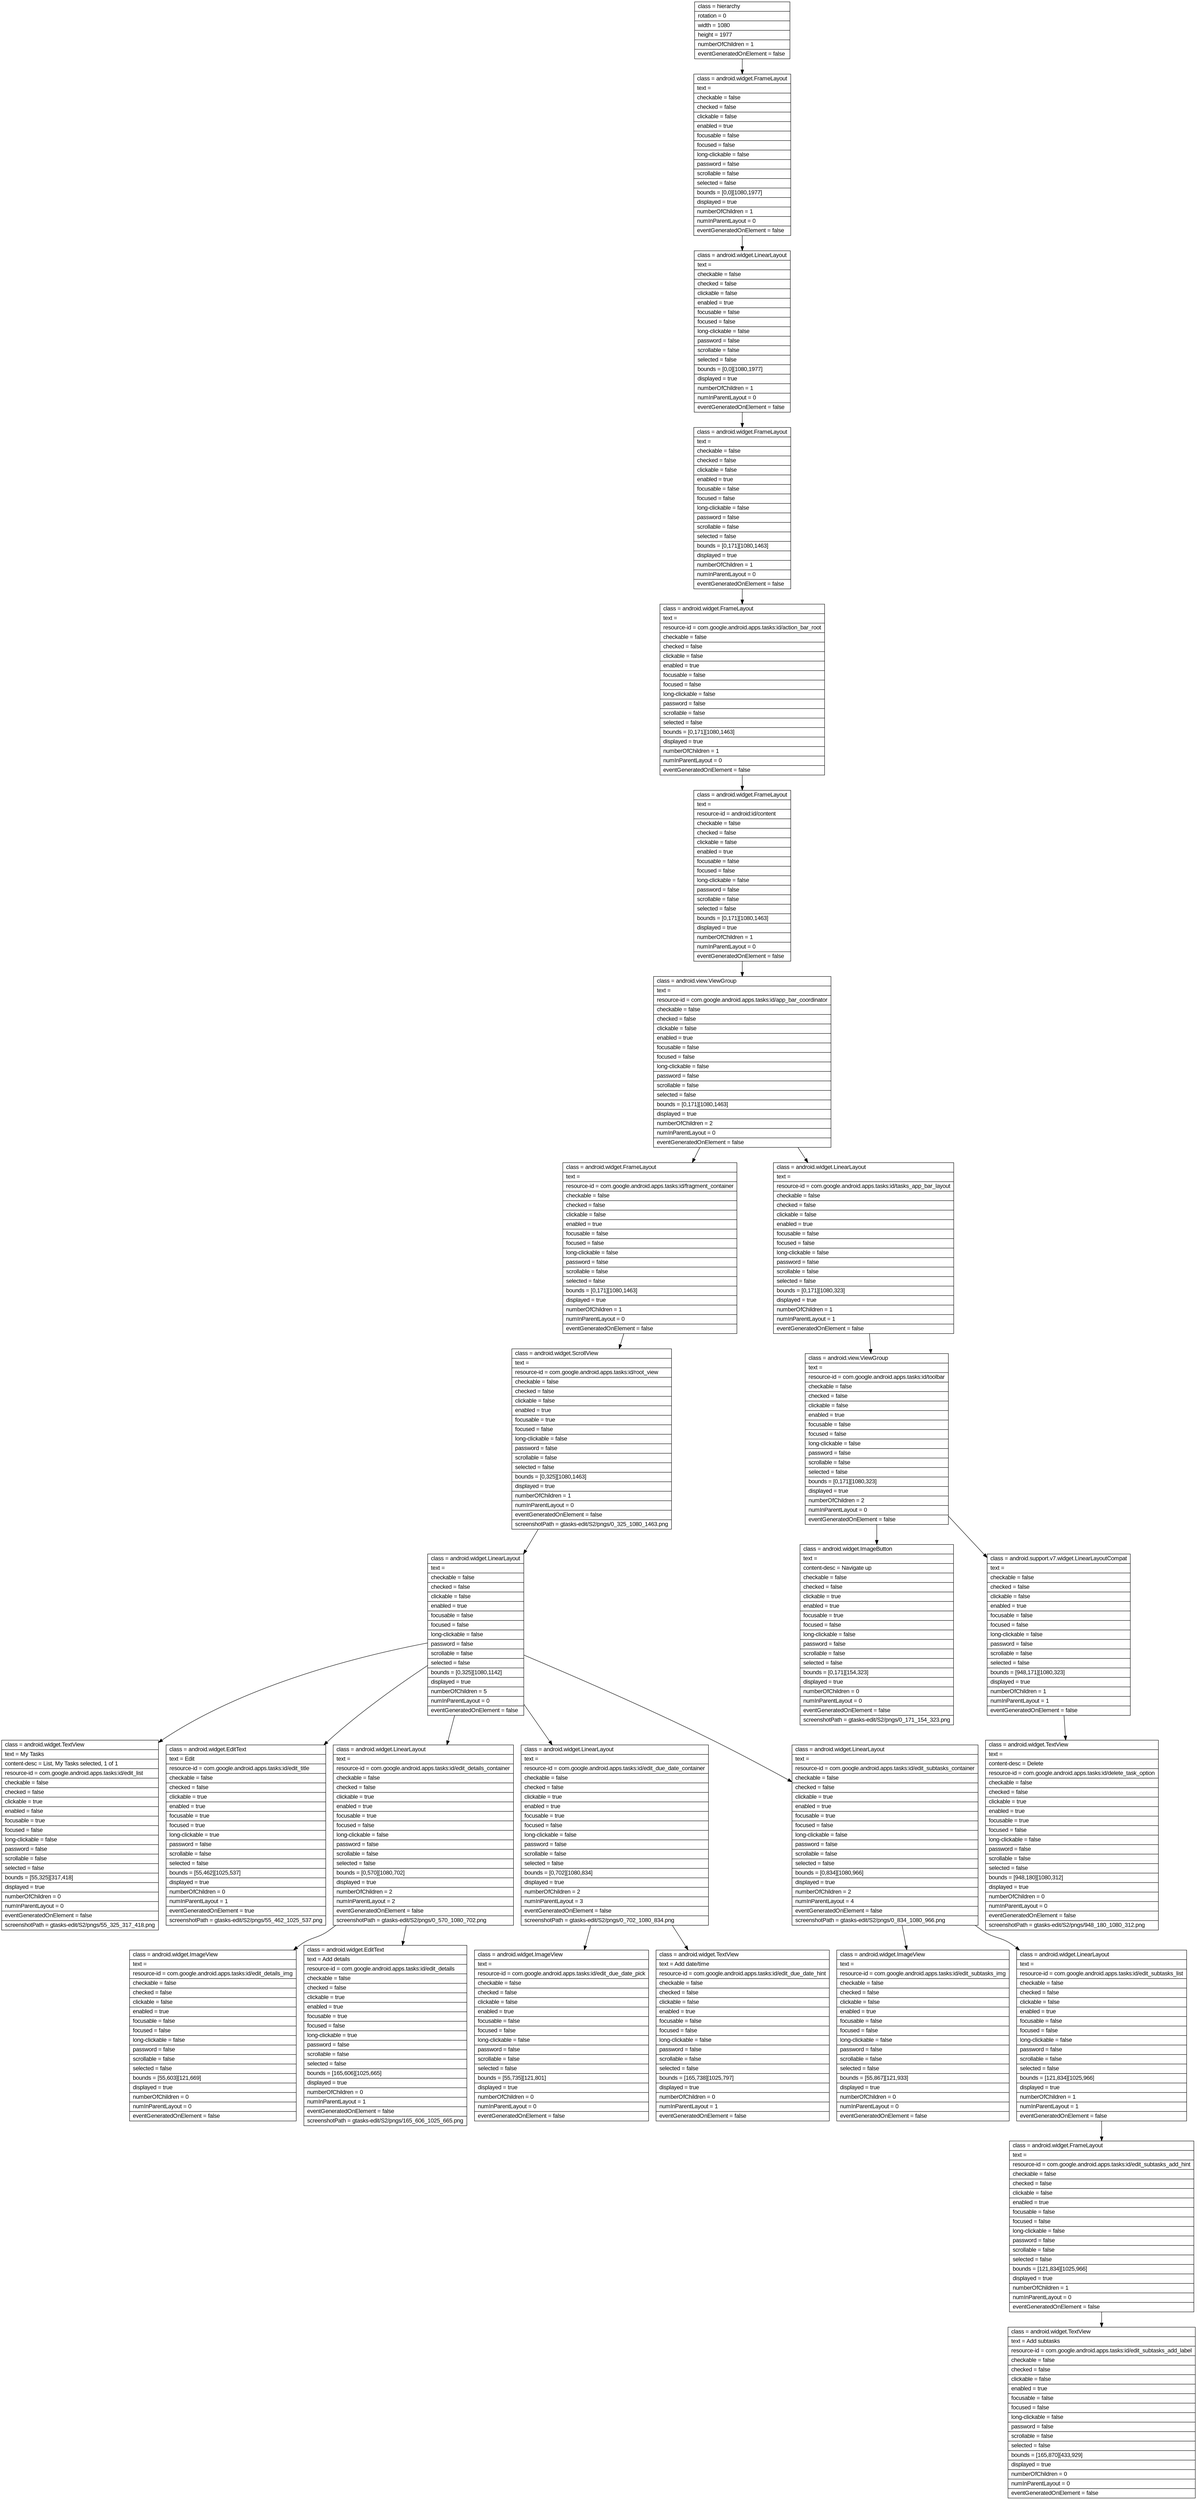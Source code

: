 digraph Layout {

	node [shape=record fontname=Arial];

	0	[label="{class = hierarchy\l|rotation = 0\l|width = 1080\l|height = 1977\l|numberOfChildren = 1\l|eventGeneratedOnElement = false \l}"]
	1	[label="{class = android.widget.FrameLayout\l|text = \l|checkable = false\l|checked = false\l|clickable = false\l|enabled = true\l|focusable = false\l|focused = false\l|long-clickable = false\l|password = false\l|scrollable = false\l|selected = false\l|bounds = [0,0][1080,1977]\l|displayed = true\l|numberOfChildren = 1\l|numInParentLayout = 0\l|eventGeneratedOnElement = false \l}"]
	2	[label="{class = android.widget.LinearLayout\l|text = \l|checkable = false\l|checked = false\l|clickable = false\l|enabled = true\l|focusable = false\l|focused = false\l|long-clickable = false\l|password = false\l|scrollable = false\l|selected = false\l|bounds = [0,0][1080,1977]\l|displayed = true\l|numberOfChildren = 1\l|numInParentLayout = 0\l|eventGeneratedOnElement = false \l}"]
	3	[label="{class = android.widget.FrameLayout\l|text = \l|checkable = false\l|checked = false\l|clickable = false\l|enabled = true\l|focusable = false\l|focused = false\l|long-clickable = false\l|password = false\l|scrollable = false\l|selected = false\l|bounds = [0,171][1080,1463]\l|displayed = true\l|numberOfChildren = 1\l|numInParentLayout = 0\l|eventGeneratedOnElement = false \l}"]
	4	[label="{class = android.widget.FrameLayout\l|text = \l|resource-id = com.google.android.apps.tasks:id/action_bar_root\l|checkable = false\l|checked = false\l|clickable = false\l|enabled = true\l|focusable = false\l|focused = false\l|long-clickable = false\l|password = false\l|scrollable = false\l|selected = false\l|bounds = [0,171][1080,1463]\l|displayed = true\l|numberOfChildren = 1\l|numInParentLayout = 0\l|eventGeneratedOnElement = false \l}"]
	5	[label="{class = android.widget.FrameLayout\l|text = \l|resource-id = android:id/content\l|checkable = false\l|checked = false\l|clickable = false\l|enabled = true\l|focusable = false\l|focused = false\l|long-clickable = false\l|password = false\l|scrollable = false\l|selected = false\l|bounds = [0,171][1080,1463]\l|displayed = true\l|numberOfChildren = 1\l|numInParentLayout = 0\l|eventGeneratedOnElement = false \l}"]
	6	[label="{class = android.view.ViewGroup\l|text = \l|resource-id = com.google.android.apps.tasks:id/app_bar_coordinator\l|checkable = false\l|checked = false\l|clickable = false\l|enabled = true\l|focusable = false\l|focused = false\l|long-clickable = false\l|password = false\l|scrollable = false\l|selected = false\l|bounds = [0,171][1080,1463]\l|displayed = true\l|numberOfChildren = 2\l|numInParentLayout = 0\l|eventGeneratedOnElement = false \l}"]
	7	[label="{class = android.widget.FrameLayout\l|text = \l|resource-id = com.google.android.apps.tasks:id/fragment_container\l|checkable = false\l|checked = false\l|clickable = false\l|enabled = true\l|focusable = false\l|focused = false\l|long-clickable = false\l|password = false\l|scrollable = false\l|selected = false\l|bounds = [0,171][1080,1463]\l|displayed = true\l|numberOfChildren = 1\l|numInParentLayout = 0\l|eventGeneratedOnElement = false \l}"]
	8	[label="{class = android.widget.LinearLayout\l|text = \l|resource-id = com.google.android.apps.tasks:id/tasks_app_bar_layout\l|checkable = false\l|checked = false\l|clickable = false\l|enabled = true\l|focusable = false\l|focused = false\l|long-clickable = false\l|password = false\l|scrollable = false\l|selected = false\l|bounds = [0,171][1080,323]\l|displayed = true\l|numberOfChildren = 1\l|numInParentLayout = 1\l|eventGeneratedOnElement = false \l}"]
	9	[label="{class = android.widget.ScrollView\l|text = \l|resource-id = com.google.android.apps.tasks:id/root_view\l|checkable = false\l|checked = false\l|clickable = false\l|enabled = true\l|focusable = true\l|focused = false\l|long-clickable = false\l|password = false\l|scrollable = false\l|selected = false\l|bounds = [0,325][1080,1463]\l|displayed = true\l|numberOfChildren = 1\l|numInParentLayout = 0\l|eventGeneratedOnElement = false \l|screenshotPath = gtasks-edit/S2/pngs/0_325_1080_1463.png\l}"]
	10	[label="{class = android.view.ViewGroup\l|text = \l|resource-id = com.google.android.apps.tasks:id/toolbar\l|checkable = false\l|checked = false\l|clickable = false\l|enabled = true\l|focusable = false\l|focused = false\l|long-clickable = false\l|password = false\l|scrollable = false\l|selected = false\l|bounds = [0,171][1080,323]\l|displayed = true\l|numberOfChildren = 2\l|numInParentLayout = 0\l|eventGeneratedOnElement = false \l}"]
	11	[label="{class = android.widget.LinearLayout\l|text = \l|checkable = false\l|checked = false\l|clickable = false\l|enabled = true\l|focusable = false\l|focused = false\l|long-clickable = false\l|password = false\l|scrollable = false\l|selected = false\l|bounds = [0,325][1080,1142]\l|displayed = true\l|numberOfChildren = 5\l|numInParentLayout = 0\l|eventGeneratedOnElement = false \l}"]
	12	[label="{class = android.widget.ImageButton\l|text = \l|content-desc = Navigate up\l|checkable = false\l|checked = false\l|clickable = true\l|enabled = true\l|focusable = true\l|focused = false\l|long-clickable = false\l|password = false\l|scrollable = false\l|selected = false\l|bounds = [0,171][154,323]\l|displayed = true\l|numberOfChildren = 0\l|numInParentLayout = 0\l|eventGeneratedOnElement = false \l|screenshotPath = gtasks-edit/S2/pngs/0_171_154_323.png\l}"]
	13	[label="{class = android.support.v7.widget.LinearLayoutCompat\l|text = \l|checkable = false\l|checked = false\l|clickable = false\l|enabled = true\l|focusable = false\l|focused = false\l|long-clickable = false\l|password = false\l|scrollable = false\l|selected = false\l|bounds = [948,171][1080,323]\l|displayed = true\l|numberOfChildren = 1\l|numInParentLayout = 1\l|eventGeneratedOnElement = false \l}"]
	14	[label="{class = android.widget.TextView\l|text = My Tasks\l|content-desc = List, My Tasks selected, 1 of 1\l|resource-id = com.google.android.apps.tasks:id/edit_list\l|checkable = false\l|checked = false\l|clickable = true\l|enabled = false\l|focusable = true\l|focused = false\l|long-clickable = false\l|password = false\l|scrollable = false\l|selected = false\l|bounds = [55,325][317,418]\l|displayed = true\l|numberOfChildren = 0\l|numInParentLayout = 0\l|eventGeneratedOnElement = false \l|screenshotPath = gtasks-edit/S2/pngs/55_325_317_418.png\l}"]
	15	[label="{class = android.widget.EditText\l|text = Edit\l|resource-id = com.google.android.apps.tasks:id/edit_title\l|checkable = false\l|checked = false\l|clickable = true\l|enabled = true\l|focusable = true\l|focused = true\l|long-clickable = true\l|password = false\l|scrollable = false\l|selected = false\l|bounds = [55,462][1025,537]\l|displayed = true\l|numberOfChildren = 0\l|numInParentLayout = 1\l|eventGeneratedOnElement = true \l|screenshotPath = gtasks-edit/S2/pngs/55_462_1025_537.png\l}"]
	16	[label="{class = android.widget.LinearLayout\l|text = \l|resource-id = com.google.android.apps.tasks:id/edit_details_container\l|checkable = false\l|checked = false\l|clickable = true\l|enabled = true\l|focusable = true\l|focused = false\l|long-clickable = false\l|password = false\l|scrollable = false\l|selected = false\l|bounds = [0,570][1080,702]\l|displayed = true\l|numberOfChildren = 2\l|numInParentLayout = 2\l|eventGeneratedOnElement = false \l|screenshotPath = gtasks-edit/S2/pngs/0_570_1080_702.png\l}"]
	17	[label="{class = android.widget.LinearLayout\l|text = \l|resource-id = com.google.android.apps.tasks:id/edit_due_date_container\l|checkable = false\l|checked = false\l|clickable = true\l|enabled = true\l|focusable = true\l|focused = false\l|long-clickable = false\l|password = false\l|scrollable = false\l|selected = false\l|bounds = [0,702][1080,834]\l|displayed = true\l|numberOfChildren = 2\l|numInParentLayout = 3\l|eventGeneratedOnElement = false \l|screenshotPath = gtasks-edit/S2/pngs/0_702_1080_834.png\l}"]
	18	[label="{class = android.widget.LinearLayout\l|text = \l|resource-id = com.google.android.apps.tasks:id/edit_subtasks_container\l|checkable = false\l|checked = false\l|clickable = true\l|enabled = true\l|focusable = true\l|focused = false\l|long-clickable = false\l|password = false\l|scrollable = false\l|selected = false\l|bounds = [0,834][1080,966]\l|displayed = true\l|numberOfChildren = 2\l|numInParentLayout = 4\l|eventGeneratedOnElement = false \l|screenshotPath = gtasks-edit/S2/pngs/0_834_1080_966.png\l}"]
	19	[label="{class = android.widget.TextView\l|text = \l|content-desc = Delete\l|resource-id = com.google.android.apps.tasks:id/delete_task_option\l|checkable = false\l|checked = false\l|clickable = true\l|enabled = true\l|focusable = true\l|focused = false\l|long-clickable = false\l|password = false\l|scrollable = false\l|selected = false\l|bounds = [948,180][1080,312]\l|displayed = true\l|numberOfChildren = 0\l|numInParentLayout = 0\l|eventGeneratedOnElement = false \l|screenshotPath = gtasks-edit/S2/pngs/948_180_1080_312.png\l}"]
	20	[label="{class = android.widget.ImageView\l|text = \l|resource-id = com.google.android.apps.tasks:id/edit_details_img\l|checkable = false\l|checked = false\l|clickable = false\l|enabled = true\l|focusable = false\l|focused = false\l|long-clickable = false\l|password = false\l|scrollable = false\l|selected = false\l|bounds = [55,603][121,669]\l|displayed = true\l|numberOfChildren = 0\l|numInParentLayout = 0\l|eventGeneratedOnElement = false \l}"]
	21	[label="{class = android.widget.EditText\l|text = Add details\l|resource-id = com.google.android.apps.tasks:id/edit_details\l|checkable = false\l|checked = false\l|clickable = true\l|enabled = true\l|focusable = true\l|focused = false\l|long-clickable = true\l|password = false\l|scrollable = false\l|selected = false\l|bounds = [165,606][1025,665]\l|displayed = true\l|numberOfChildren = 0\l|numInParentLayout = 1\l|eventGeneratedOnElement = false \l|screenshotPath = gtasks-edit/S2/pngs/165_606_1025_665.png\l}"]
	22	[label="{class = android.widget.ImageView\l|text = \l|resource-id = com.google.android.apps.tasks:id/edit_due_date_pick\l|checkable = false\l|checked = false\l|clickable = false\l|enabled = true\l|focusable = false\l|focused = false\l|long-clickable = false\l|password = false\l|scrollable = false\l|selected = false\l|bounds = [55,735][121,801]\l|displayed = true\l|numberOfChildren = 0\l|numInParentLayout = 0\l|eventGeneratedOnElement = false \l}"]
	23	[label="{class = android.widget.TextView\l|text = Add date/time\l|resource-id = com.google.android.apps.tasks:id/edit_due_date_hint\l|checkable = false\l|checked = false\l|clickable = false\l|enabled = true\l|focusable = false\l|focused = false\l|long-clickable = false\l|password = false\l|scrollable = false\l|selected = false\l|bounds = [165,738][1025,797]\l|displayed = true\l|numberOfChildren = 0\l|numInParentLayout = 1\l|eventGeneratedOnElement = false \l}"]
	24	[label="{class = android.widget.ImageView\l|text = \l|resource-id = com.google.android.apps.tasks:id/edit_subtasks_img\l|checkable = false\l|checked = false\l|clickable = false\l|enabled = true\l|focusable = false\l|focused = false\l|long-clickable = false\l|password = false\l|scrollable = false\l|selected = false\l|bounds = [55,867][121,933]\l|displayed = true\l|numberOfChildren = 0\l|numInParentLayout = 0\l|eventGeneratedOnElement = false \l}"]
	25	[label="{class = android.widget.LinearLayout\l|text = \l|resource-id = com.google.android.apps.tasks:id/edit_subtasks_list\l|checkable = false\l|checked = false\l|clickable = false\l|enabled = true\l|focusable = false\l|focused = false\l|long-clickable = false\l|password = false\l|scrollable = false\l|selected = false\l|bounds = [121,834][1025,966]\l|displayed = true\l|numberOfChildren = 1\l|numInParentLayout = 1\l|eventGeneratedOnElement = false \l}"]
	26	[label="{class = android.widget.FrameLayout\l|text = \l|resource-id = com.google.android.apps.tasks:id/edit_subtasks_add_hint\l|checkable = false\l|checked = false\l|clickable = false\l|enabled = true\l|focusable = false\l|focused = false\l|long-clickable = false\l|password = false\l|scrollable = false\l|selected = false\l|bounds = [121,834][1025,966]\l|displayed = true\l|numberOfChildren = 1\l|numInParentLayout = 0\l|eventGeneratedOnElement = false \l}"]
	27	[label="{class = android.widget.TextView\l|text = Add subtasks\l|resource-id = com.google.android.apps.tasks:id/edit_subtasks_add_label\l|checkable = false\l|checked = false\l|clickable = false\l|enabled = true\l|focusable = false\l|focused = false\l|long-clickable = false\l|password = false\l|scrollable = false\l|selected = false\l|bounds = [165,870][433,929]\l|displayed = true\l|numberOfChildren = 0\l|numInParentLayout = 0\l|eventGeneratedOnElement = false \l}"]


	0 -> 1
	1 -> 2
	2 -> 3
	3 -> 4
	4 -> 5
	5 -> 6
	6 -> 7
	6 -> 8
	7 -> 9
	8 -> 10
	9 -> 11
	10 -> 12
	10 -> 13
	11 -> 14
	11 -> 15
	11 -> 16
	11 -> 17
	11 -> 18
	13 -> 19
	16 -> 20
	16 -> 21
	17 -> 22
	17 -> 23
	18 -> 24
	18 -> 25
	25 -> 26
	26 -> 27


}